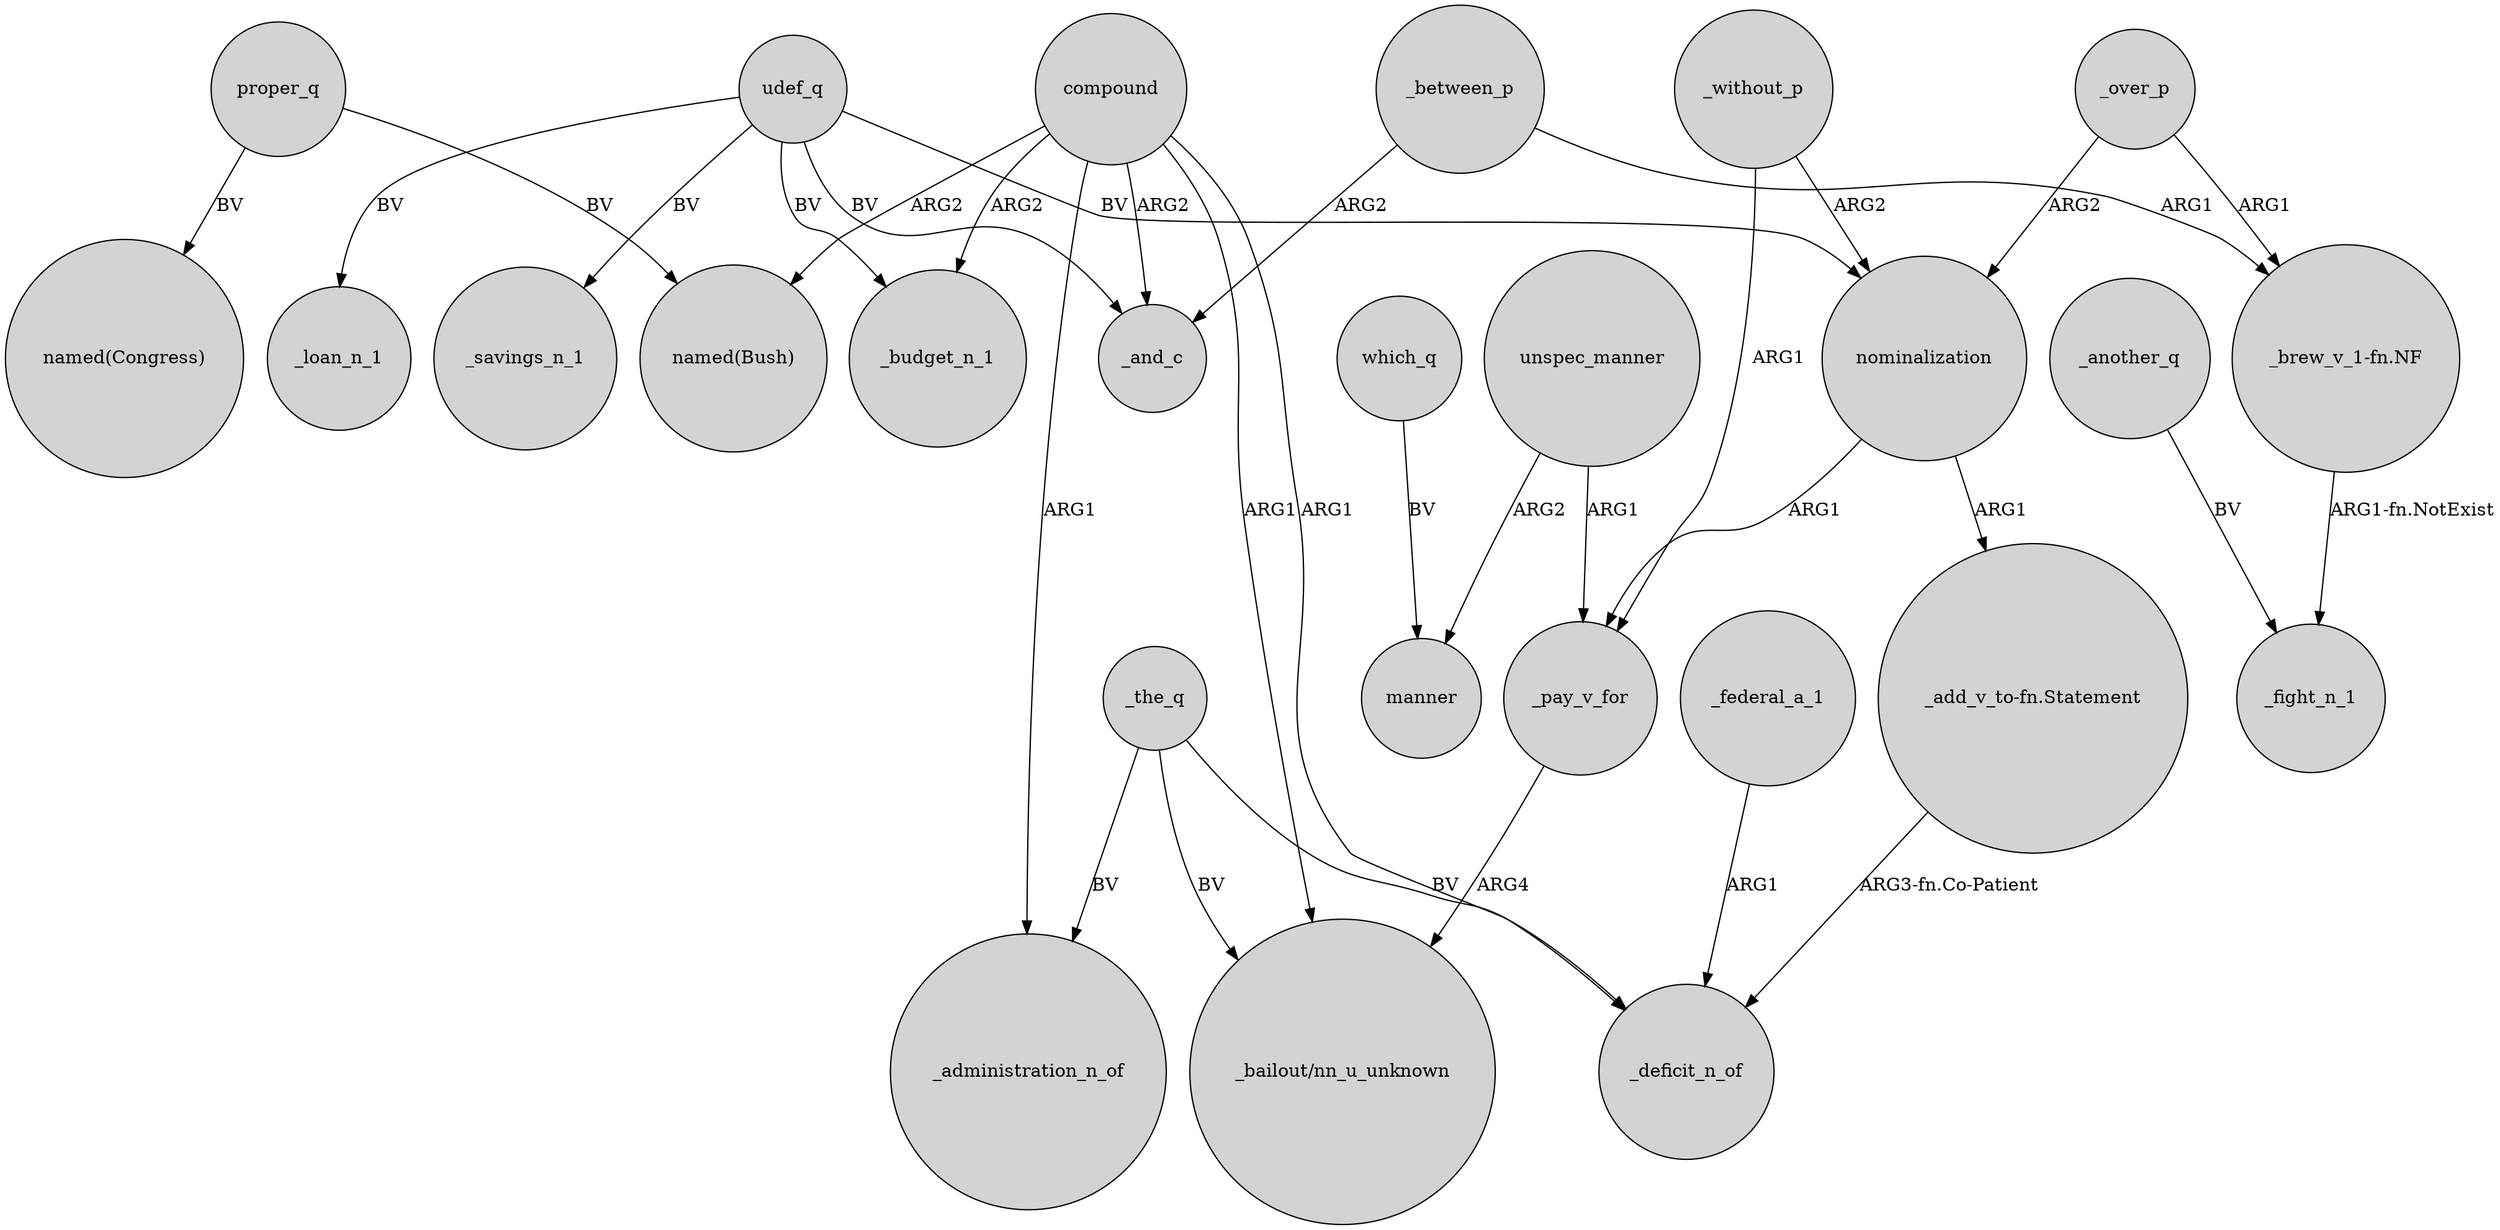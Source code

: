 digraph {
	node [shape=circle style=filled]
	_without_p -> _pay_v_for [label=ARG1]
	compound -> "named(Bush)" [label=ARG2]
	"_brew_v_1-fn.NF" -> _fight_n_1 [label="ARG1-fn.NotExist"]
	nominalization -> "_add_v_to-fn.Statement" [label=ARG1]
	_the_q -> "_bailout/nn_u_unknown" [label=BV]
	_between_p -> "_brew_v_1-fn.NF" [label=ARG1]
	compound -> _administration_n_of [label=ARG1]
	_another_q -> _fight_n_1 [label=BV]
	_federal_a_1 -> _deficit_n_of [label=ARG1]
	udef_q -> _savings_n_1 [label=BV]
	which_q -> manner [label=BV]
	_over_p -> "_brew_v_1-fn.NF" [label=ARG1]
	compound -> _budget_n_1 [label=ARG2]
	proper_q -> "named(Congress)" [label=BV]
	compound -> "_bailout/nn_u_unknown" [label=ARG1]
	nominalization -> _pay_v_for [label=ARG1]
	compound -> _and_c [label=ARG2]
	_pay_v_for -> "_bailout/nn_u_unknown" [label=ARG4]
	_between_p -> _and_c [label=ARG2]
	compound -> _deficit_n_of [label=ARG1]
	"_add_v_to-fn.Statement" -> _deficit_n_of [label="ARG3-fn.Co-Patient"]
	proper_q -> "named(Bush)" [label=BV]
	_over_p -> nominalization [label=ARG2]
	udef_q -> _budget_n_1 [label=BV]
	udef_q -> nominalization [label=BV]
	_without_p -> nominalization [label=ARG2]
	_the_q -> _deficit_n_of [label=BV]
	unspec_manner -> _pay_v_for [label=ARG1]
	_the_q -> _administration_n_of [label=BV]
	udef_q -> _and_c [label=BV]
	unspec_manner -> manner [label=ARG2]
	udef_q -> _loan_n_1 [label=BV]
}
